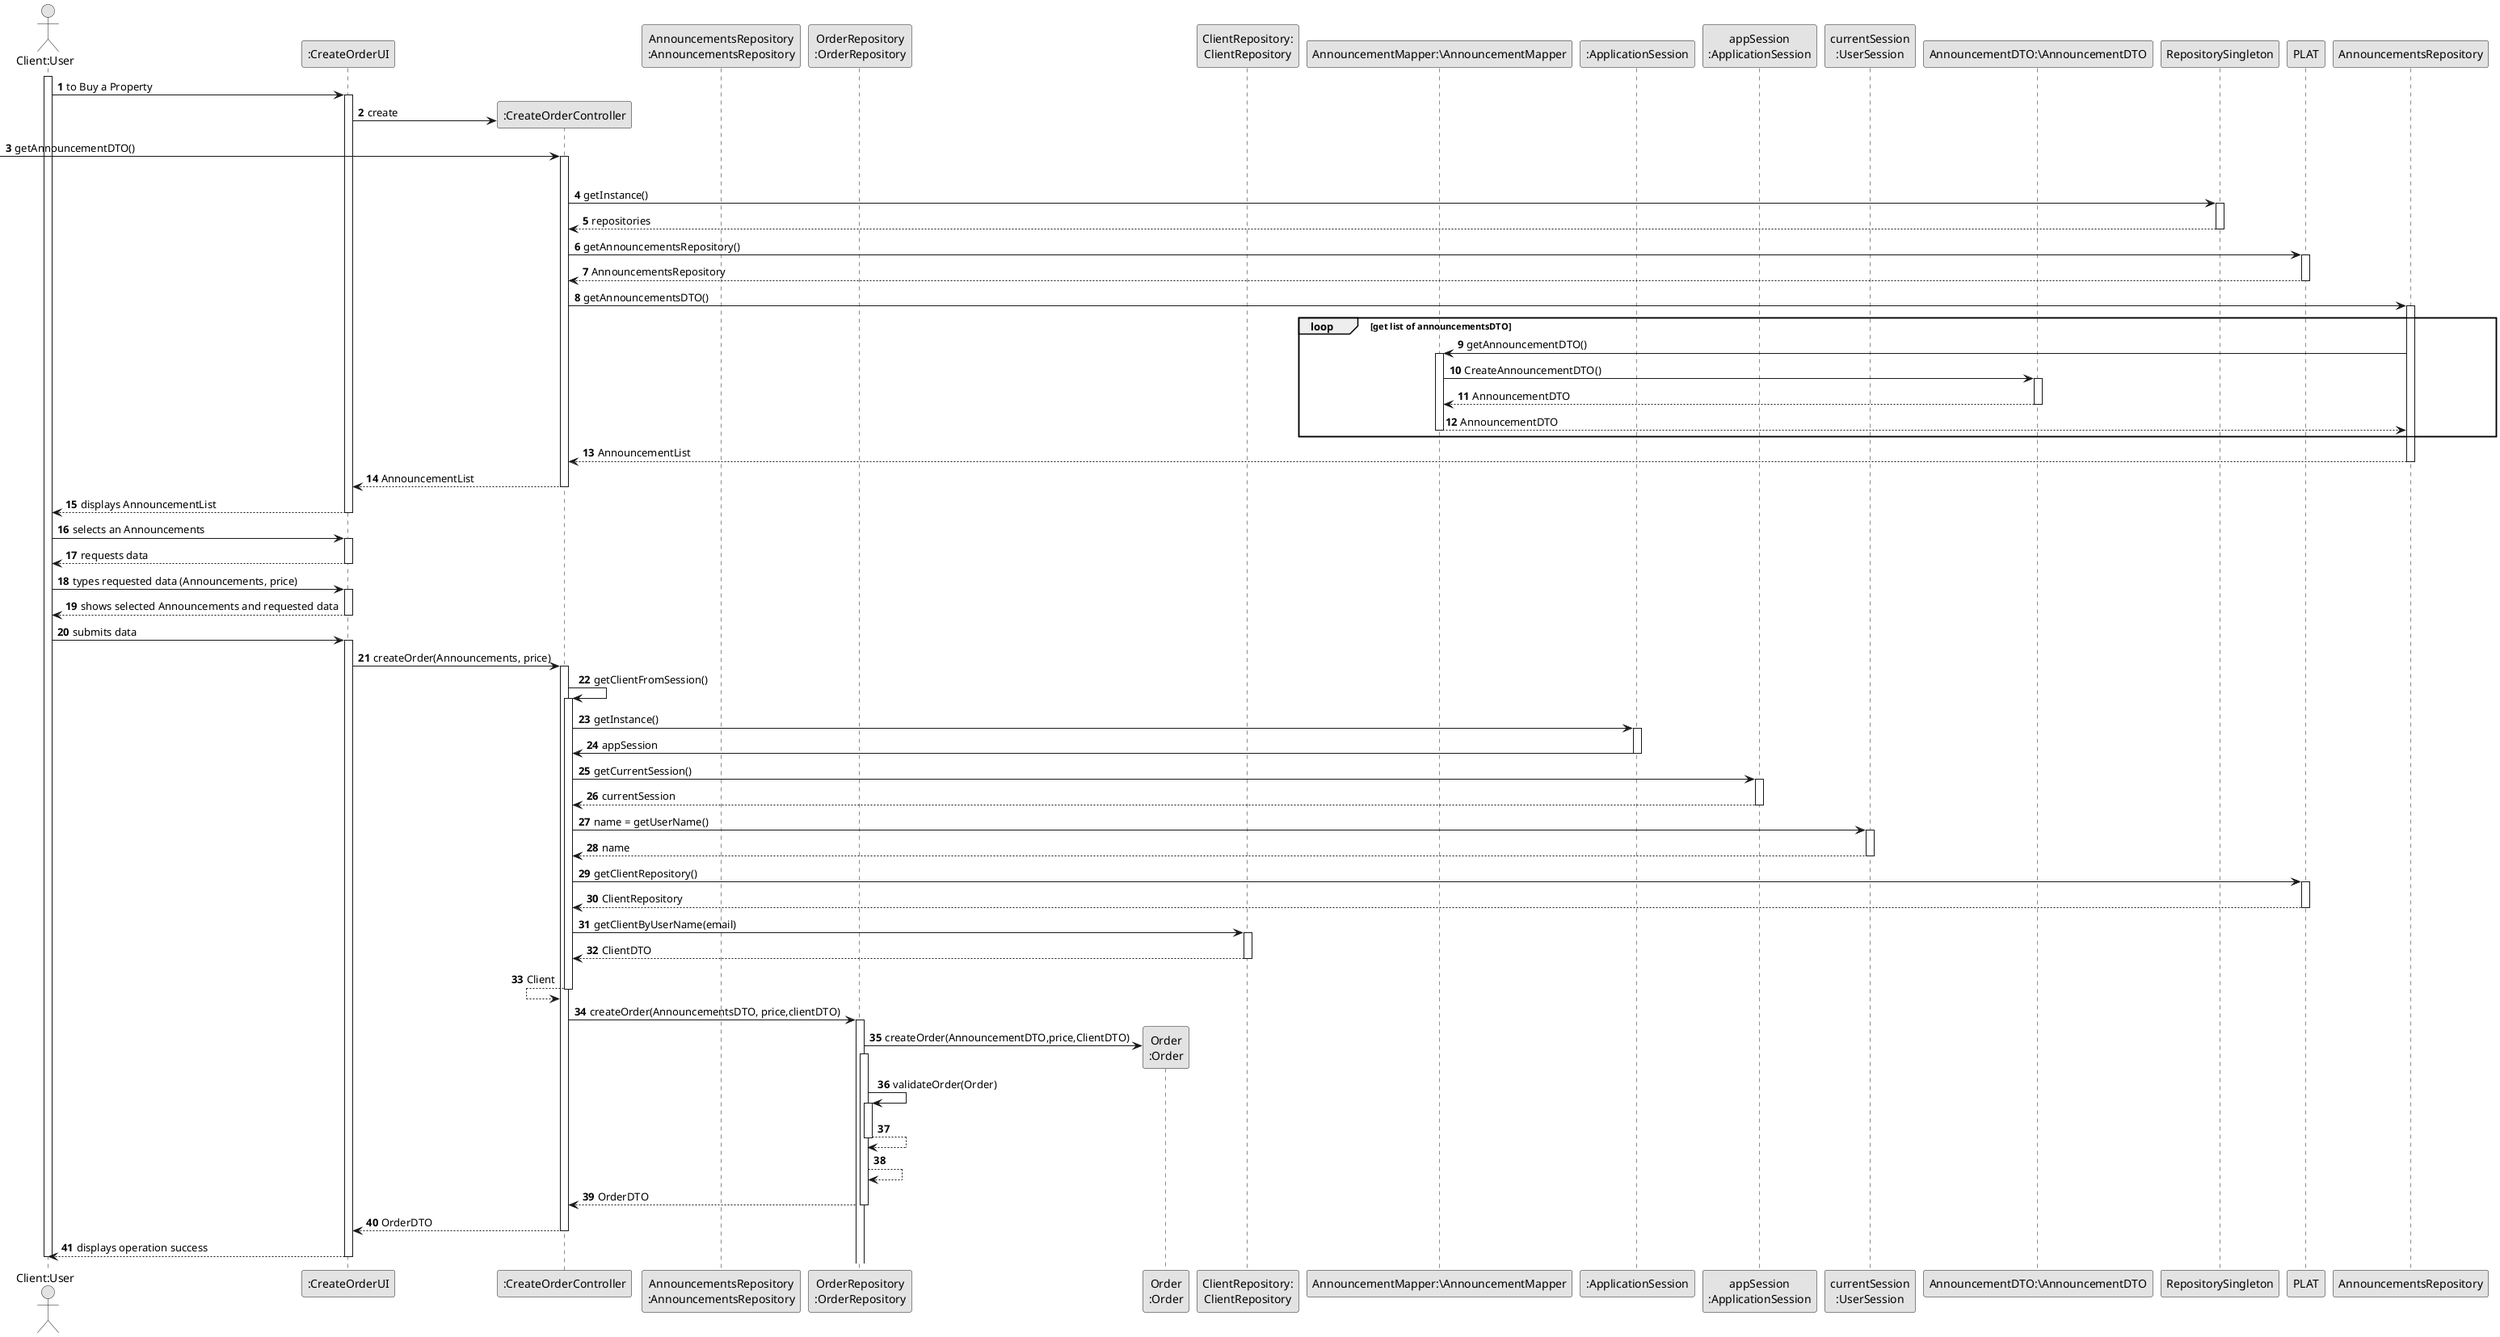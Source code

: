 @startuml
skinparam monochrome true
skinparam packageStyle rectangle
skinparam shadowing false

autonumber

'hide footbox
actor "Client:User" as CL
participant ":CreateOrderUI" as UI
participant ":CreateOrderController" as CTRL
participant "AnnouncementsRepository\n:AnnouncementsRepository" as ANN
participant "OrderRepository\n:OrderRepository" as ORD
participant "Order\n:Order" as TAREFA
participant "ClientRepository:\nClientRepository" as ClientRepository
participant "AnnouncementMapper:\AnnouncementMapper" as Mapper
participant ":ApplicationSession" as _APP
participant "appSession\n:ApplicationSession" as APP
participant "currentSession\n:UserSession" as SESSAO
participant "AnnouncementDTO:\AnnouncementDTO" as DTO

activate CL

    CL -> UI :  to Buy a Property

    activate UI

        UI -> CTRL** : create

 -> CTRL : getAnnouncementDTO()
activate CTRL
    group Get Task Category List


            CTRL -> RepositorySingleton : getInstance()
            activate RepositorySingleton

                RepositorySingleton --> CTRL: repositories
            deactivate RepositorySingleton

            CTRL -> PLAT : getAnnouncementsRepository()
            activate PLAT



                PLAT --> CTRL: AnnouncementsRepository
            deactivate PLAT

            CTRL -> AnnouncementsRepository : getAnnouncementsDTO()
            loop get list of announcementsDTO
            activate AnnouncementsRepository
              AnnouncementsRepository->Mapper:getAnnouncementDTO()
            activate Mapper

            Mapper->DTO:CreateAnnouncementDTO()

            activate DTO
            DTO-->Mapper:AnnouncementDTO
            deactivate DTO
            Mapper-->AnnouncementsRepository:AnnouncementDTO
            deactivate Mapper
            end
                AnnouncementsRepository --> CTRL : AnnouncementList
            deactivate AnnouncementsRepository



    UI<-- CTRL  : AnnouncementList
deactivate CTRL
    UI-->CL: displays AnnouncementList
    deactivate UI
    CL -> UI : selects an Announcements

        activate UI

            UI --> CL : requests data
        deactivate UI
        CL -> UI : types requested data (Announcements, price)
        activate UI

        UI --> CL : shows selected Announcements and requested data
        deactivate UI
        CL -> UI : submits data
     activate UI

     UI -> CTRL : createOrder(Announcements, price)
    activate CTRL
    CTRL-> CTRL : getClientFromSession()
    activate CTRL

            CTRL -> _APP: getInstance()
            activate _APP
                _APP -> CTRL: appSession
            deactivate _APP

            CTRL -> APP: getCurrentSession()
            activate APP

                APP --> CTRL: currentSession
            deactivate APP

            CTRL -> SESSAO: name = getUserName()
            activate SESSAO

                SESSAO --> CTRL: name
            deactivate SESSAO

            CTRL -> PLAT: getClientRepository()
            activate PLAT

                PLAT --> CTRL: ClientRepository
            deactivate PLAT

            CTRL -> ClientRepository: getClientByUserName(email)
            activate ClientRepository


                ClientRepository --> CTRL : ClientDTO

            deactivate ClientRepository


       CTRL <-- CTRL : Client
    deactivate CTRL

      CTRL -> ORD: createOrder(AnnouncementsDTO, price,clientDTO)
                 activate ORD

        ORD -> TAREFA**:  createOrder(AnnouncementDTO,price,ClientDTO)
        activate ORD
            ORD -> ORD: validateOrder(Order)
            activate ORD
                ORD --> ORD
            deactivate ORD
            ORD --> ORD
                     ORD --> CTRL : OrderDTO
                 deactivate ORD
            CTRL --> UI: OrderDTO
              deactivate CTRL
              UI --> CL: displays operation success
      deactivate UI
deactivate CL

@enduml